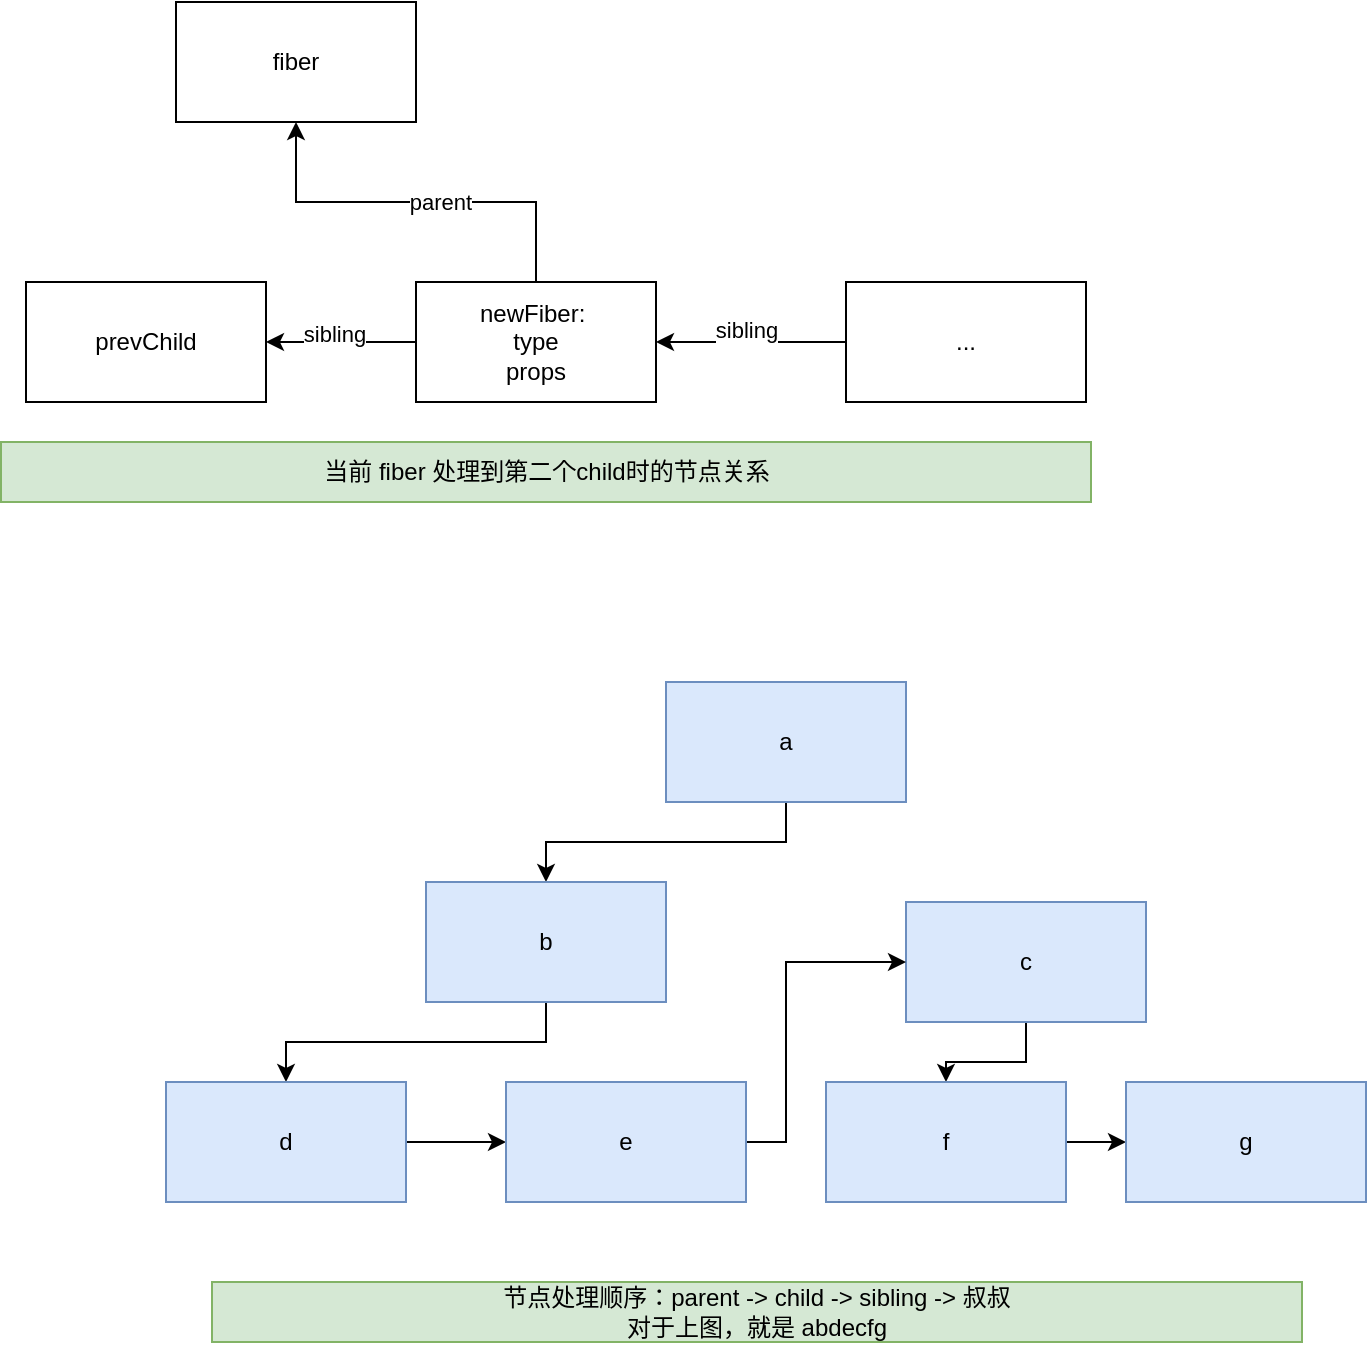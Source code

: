 <mxfile version="26.0.16">
  <diagram name="Page-1" id="OqQLtAXz1TTTkT_00QjB">
    <mxGraphModel dx="1434" dy="854" grid="1" gridSize="10" guides="1" tooltips="1" connect="1" arrows="1" fold="1" page="1" pageScale="1" pageWidth="850" pageHeight="1100" math="0" shadow="0">
      <root>
        <mxCell id="0" />
        <mxCell id="1" parent="0" />
        <mxCell id="rWE6rGui90qAWk25dOxk-1" value="fiber" style="rounded=0;whiteSpace=wrap;html=1;" vertex="1" parent="1">
          <mxGeometry x="135" y="60" width="120" height="60" as="geometry" />
        </mxCell>
        <mxCell id="rWE6rGui90qAWk25dOxk-2" value="prevChild" style="rounded=0;whiteSpace=wrap;html=1;" vertex="1" parent="1">
          <mxGeometry x="60" y="200" width="120" height="60" as="geometry" />
        </mxCell>
        <mxCell id="rWE6rGui90qAWk25dOxk-4" style="edgeStyle=orthogonalEdgeStyle;rounded=0;orthogonalLoop=1;jettySize=auto;html=1;exitX=0.5;exitY=0;exitDx=0;exitDy=0;entryX=0.5;entryY=1;entryDx=0;entryDy=0;" edge="1" parent="1" source="rWE6rGui90qAWk25dOxk-3" target="rWE6rGui90qAWk25dOxk-1">
          <mxGeometry relative="1" as="geometry" />
        </mxCell>
        <mxCell id="rWE6rGui90qAWk25dOxk-5" value="parent" style="edgeLabel;html=1;align=center;verticalAlign=middle;resizable=0;points=[];" vertex="1" connectable="0" parent="rWE6rGui90qAWk25dOxk-4">
          <mxGeometry x="-0.12" relative="1" as="geometry">
            <mxPoint as="offset" />
          </mxGeometry>
        </mxCell>
        <mxCell id="rWE6rGui90qAWk25dOxk-6" style="edgeStyle=orthogonalEdgeStyle;rounded=0;orthogonalLoop=1;jettySize=auto;html=1;exitX=0;exitY=0.5;exitDx=0;exitDy=0;entryX=1;entryY=0.5;entryDx=0;entryDy=0;" edge="1" parent="1" source="rWE6rGui90qAWk25dOxk-3" target="rWE6rGui90qAWk25dOxk-2">
          <mxGeometry relative="1" as="geometry" />
        </mxCell>
        <mxCell id="rWE6rGui90qAWk25dOxk-7" value="sibling" style="edgeLabel;html=1;align=center;verticalAlign=middle;resizable=0;points=[];" vertex="1" connectable="0" parent="rWE6rGui90qAWk25dOxk-6">
          <mxGeometry x="0.093" y="-4" relative="1" as="geometry">
            <mxPoint as="offset" />
          </mxGeometry>
        </mxCell>
        <mxCell id="rWE6rGui90qAWk25dOxk-3" value="newFiber:&amp;nbsp;&lt;div&gt;type&lt;/div&gt;&lt;div&gt;props&lt;/div&gt;" style="rounded=0;whiteSpace=wrap;html=1;" vertex="1" parent="1">
          <mxGeometry x="255" y="200" width="120" height="60" as="geometry" />
        </mxCell>
        <mxCell id="rWE6rGui90qAWk25dOxk-9" style="edgeStyle=orthogonalEdgeStyle;rounded=0;orthogonalLoop=1;jettySize=auto;html=1;exitX=0;exitY=0.5;exitDx=0;exitDy=0;entryX=1;entryY=0.5;entryDx=0;entryDy=0;" edge="1" parent="1" source="rWE6rGui90qAWk25dOxk-8" target="rWE6rGui90qAWk25dOxk-3">
          <mxGeometry relative="1" as="geometry" />
        </mxCell>
        <mxCell id="rWE6rGui90qAWk25dOxk-10" value="sibling" style="edgeLabel;html=1;align=center;verticalAlign=middle;resizable=0;points=[];" vertex="1" connectable="0" parent="rWE6rGui90qAWk25dOxk-9">
          <mxGeometry x="0.032" y="3" relative="1" as="geometry">
            <mxPoint x="-1" y="-9" as="offset" />
          </mxGeometry>
        </mxCell>
        <mxCell id="rWE6rGui90qAWk25dOxk-8" value="..." style="rounded=0;whiteSpace=wrap;html=1;" vertex="1" parent="1">
          <mxGeometry x="470" y="200" width="120" height="60" as="geometry" />
        </mxCell>
        <mxCell id="rWE6rGui90qAWk25dOxk-18" style="edgeStyle=orthogonalEdgeStyle;rounded=0;orthogonalLoop=1;jettySize=auto;html=1;exitX=0.5;exitY=1;exitDx=0;exitDy=0;entryX=0.5;entryY=0;entryDx=0;entryDy=0;" edge="1" parent="1" source="rWE6rGui90qAWk25dOxk-11" target="rWE6rGui90qAWk25dOxk-12">
          <mxGeometry relative="1" as="geometry" />
        </mxCell>
        <mxCell id="rWE6rGui90qAWk25dOxk-11" value="a" style="rounded=0;whiteSpace=wrap;html=1;fillColor=#dae8fc;strokeColor=#6c8ebf;" vertex="1" parent="1">
          <mxGeometry x="380" y="400" width="120" height="60" as="geometry" />
        </mxCell>
        <mxCell id="rWE6rGui90qAWk25dOxk-19" style="edgeStyle=orthogonalEdgeStyle;rounded=0;orthogonalLoop=1;jettySize=auto;html=1;exitX=0.5;exitY=1;exitDx=0;exitDy=0;entryX=0.5;entryY=0;entryDx=0;entryDy=0;" edge="1" parent="1" source="rWE6rGui90qAWk25dOxk-12" target="rWE6rGui90qAWk25dOxk-14">
          <mxGeometry relative="1" as="geometry" />
        </mxCell>
        <mxCell id="rWE6rGui90qAWk25dOxk-12" value="b" style="rounded=0;whiteSpace=wrap;html=1;fillColor=#dae8fc;strokeColor=#6c8ebf;" vertex="1" parent="1">
          <mxGeometry x="260" y="500" width="120" height="60" as="geometry" />
        </mxCell>
        <mxCell id="rWE6rGui90qAWk25dOxk-22" style="edgeStyle=orthogonalEdgeStyle;rounded=0;orthogonalLoop=1;jettySize=auto;html=1;exitX=0.5;exitY=1;exitDx=0;exitDy=0;entryX=0.5;entryY=0;entryDx=0;entryDy=0;" edge="1" parent="1" source="rWE6rGui90qAWk25dOxk-13" target="rWE6rGui90qAWk25dOxk-16">
          <mxGeometry relative="1" as="geometry" />
        </mxCell>
        <mxCell id="rWE6rGui90qAWk25dOxk-13" value="c" style="rounded=0;whiteSpace=wrap;html=1;fillColor=#dae8fc;strokeColor=#6c8ebf;" vertex="1" parent="1">
          <mxGeometry x="500" y="510" width="120" height="60" as="geometry" />
        </mxCell>
        <mxCell id="rWE6rGui90qAWk25dOxk-20" style="edgeStyle=orthogonalEdgeStyle;rounded=0;orthogonalLoop=1;jettySize=auto;html=1;exitX=1;exitY=0.5;exitDx=0;exitDy=0;entryX=0;entryY=0.5;entryDx=0;entryDy=0;" edge="1" parent="1" source="rWE6rGui90qAWk25dOxk-14" target="rWE6rGui90qAWk25dOxk-15">
          <mxGeometry relative="1" as="geometry" />
        </mxCell>
        <mxCell id="rWE6rGui90qAWk25dOxk-14" value="d" style="rounded=0;whiteSpace=wrap;html=1;fillColor=#dae8fc;strokeColor=#6c8ebf;" vertex="1" parent="1">
          <mxGeometry x="130" y="600" width="120" height="60" as="geometry" />
        </mxCell>
        <mxCell id="rWE6rGui90qAWk25dOxk-21" style="edgeStyle=orthogonalEdgeStyle;rounded=0;orthogonalLoop=1;jettySize=auto;html=1;exitX=1;exitY=0.5;exitDx=0;exitDy=0;entryX=0;entryY=0.5;entryDx=0;entryDy=0;" edge="1" parent="1" source="rWE6rGui90qAWk25dOxk-15" target="rWE6rGui90qAWk25dOxk-13">
          <mxGeometry relative="1" as="geometry">
            <Array as="points">
              <mxPoint x="440" y="630" />
              <mxPoint x="440" y="540" />
            </Array>
          </mxGeometry>
        </mxCell>
        <mxCell id="rWE6rGui90qAWk25dOxk-15" value="e" style="rounded=0;whiteSpace=wrap;html=1;fillColor=#dae8fc;strokeColor=#6c8ebf;" vertex="1" parent="1">
          <mxGeometry x="300" y="600" width="120" height="60" as="geometry" />
        </mxCell>
        <mxCell id="rWE6rGui90qAWk25dOxk-24" value="" style="edgeStyle=orthogonalEdgeStyle;rounded=0;orthogonalLoop=1;jettySize=auto;html=1;" edge="1" parent="1" source="rWE6rGui90qAWk25dOxk-16" target="rWE6rGui90qAWk25dOxk-17">
          <mxGeometry relative="1" as="geometry" />
        </mxCell>
        <mxCell id="rWE6rGui90qAWk25dOxk-16" value="f" style="rounded=0;whiteSpace=wrap;html=1;fillColor=#dae8fc;strokeColor=#6c8ebf;" vertex="1" parent="1">
          <mxGeometry x="460" y="600" width="120" height="60" as="geometry" />
        </mxCell>
        <mxCell id="rWE6rGui90qAWk25dOxk-17" value="g" style="rounded=0;whiteSpace=wrap;html=1;fillColor=#dae8fc;strokeColor=#6c8ebf;" vertex="1" parent="1">
          <mxGeometry x="610" y="600" width="120" height="60" as="geometry" />
        </mxCell>
        <mxCell id="rWE6rGui90qAWk25dOxk-25" value="节点处理顺序：parent -&amp;gt; child -&amp;gt; sibling -&amp;gt; 叔叔&lt;div&gt;对于上图，就是 abdecfg&lt;/div&gt;" style="text;html=1;align=center;verticalAlign=middle;whiteSpace=wrap;rounded=0;fillColor=#d5e8d4;strokeColor=#82b366;" vertex="1" parent="1">
          <mxGeometry x="153" y="700" width="545" height="30" as="geometry" />
        </mxCell>
        <mxCell id="rWE6rGui90qAWk25dOxk-26" value="当前 fiber 处理到第二个child时的节点关系" style="text;html=1;align=center;verticalAlign=middle;whiteSpace=wrap;rounded=0;fillColor=#d5e8d4;strokeColor=#82b366;" vertex="1" parent="1">
          <mxGeometry x="47.5" y="280" width="545" height="30" as="geometry" />
        </mxCell>
      </root>
    </mxGraphModel>
  </diagram>
</mxfile>
